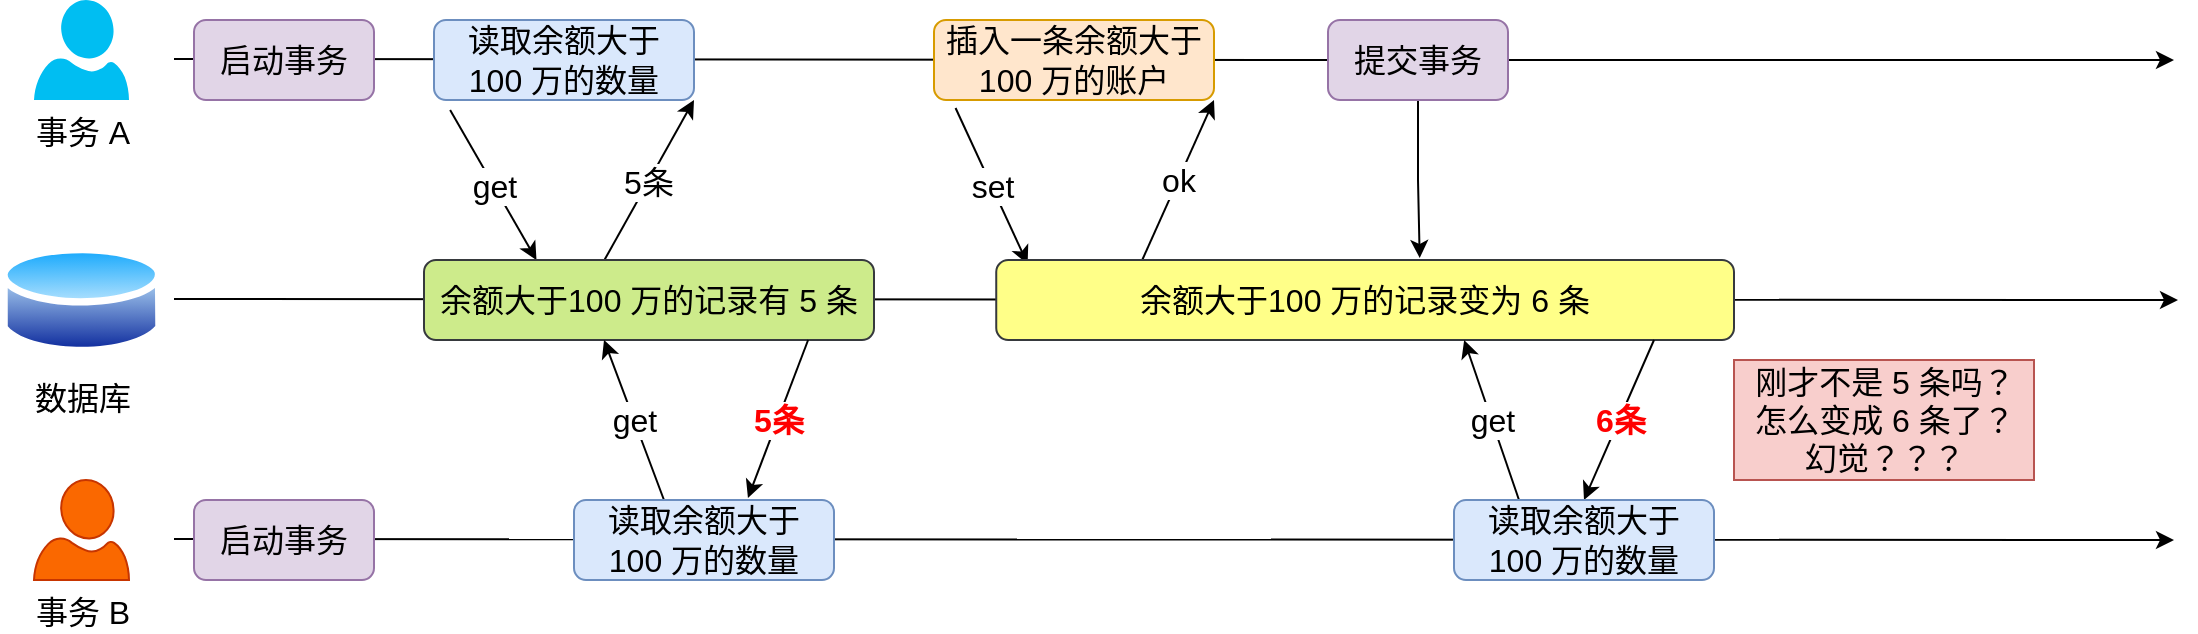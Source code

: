 <mxfile version="14.9.5" type="github">
  <diagram id="_Q8vUImt9AqYhbclpXKm" name="第 1 页">
    <mxGraphModel dx="946" dy="501" grid="1" gridSize="10" guides="1" tooltips="1" connect="1" arrows="1" fold="1" page="1" pageScale="1" pageWidth="827" pageHeight="1169" math="0" shadow="0">
      <root>
        <mxCell id="0" />
        <mxCell id="1" parent="0" />
        <mxCell id="ggEfAoLuNYqDN9WnBn1s-2" value="" style="endArrow=none;html=1;fontSize=16;" edge="1" parent="1" target="ggEfAoLuNYqDN9WnBn1s-1">
          <mxGeometry width="50" height="50" relative="1" as="geometry">
            <mxPoint x="160" y="199.5" as="sourcePoint" />
            <mxPoint x="1160" y="200" as="targetPoint" />
          </mxGeometry>
        </mxCell>
        <mxCell id="Gqb1zVQJN7Qz75vq-emw-1" value="" style="endArrow=classic;html=1;fontSize=16;startArrow=none;" parent="1" edge="1" source="ggEfAoLuNYqDN9WnBn1s-1">
          <mxGeometry width="50" height="50" relative="1" as="geometry">
            <mxPoint x="160" y="199.5" as="sourcePoint" />
            <mxPoint x="1160" y="200" as="targetPoint" />
          </mxGeometry>
        </mxCell>
        <mxCell id="Gqb1zVQJN7Qz75vq-emw-2" value="" style="endArrow=classic;html=1;fontSize=16;" parent="1" edge="1">
          <mxGeometry width="50" height="50" relative="1" as="geometry">
            <mxPoint x="160" y="319.5" as="sourcePoint" />
            <mxPoint x="1162" y="320" as="targetPoint" />
          </mxGeometry>
        </mxCell>
        <mxCell id="Gqb1zVQJN7Qz75vq-emw-3" value="" style="endArrow=classic;html=1;fontSize=16;" parent="1" edge="1">
          <mxGeometry width="50" height="50" relative="1" as="geometry">
            <mxPoint x="160" y="439.5" as="sourcePoint" />
            <mxPoint x="1160" y="440" as="targetPoint" />
          </mxGeometry>
        </mxCell>
        <mxCell id="Gqb1zVQJN7Qz75vq-emw-4" value="事务 A" style="verticalLabelPosition=bottom;html=1;verticalAlign=top;align=center;strokeColor=none;fillColor=#00BEF2;shape=mxgraph.azure.user;fontSize=16;" parent="1" vertex="1">
          <mxGeometry x="90" y="170" width="47.5" height="50" as="geometry" />
        </mxCell>
        <mxCell id="Gqb1zVQJN7Qz75vq-emw-5" value="数据库" style="aspect=fixed;perimeter=ellipsePerimeter;html=1;align=center;shadow=0;dashed=0;spacingTop=3;image;image=img/lib/active_directory/database.svg;fontSize=16;" parent="1" vertex="1">
          <mxGeometry x="73.21" y="290" width="81.08" height="60" as="geometry" />
        </mxCell>
        <mxCell id="Gqb1zVQJN7Qz75vq-emw-6" value="事务 B" style="verticalLabelPosition=bottom;html=1;verticalAlign=top;align=center;strokeColor=#C73500;fillColor=#fa6800;shape=mxgraph.azure.user;fontColor=#000000;fontSize=16;" parent="1" vertex="1">
          <mxGeometry x="90" y="410" width="47.5" height="50" as="geometry" />
        </mxCell>
        <mxCell id="Gqb1zVQJN7Qz75vq-emw-7" value="启动事务" style="rounded=1;whiteSpace=wrap;html=1;fontSize=16;fillColor=#e1d5e7;strokeColor=#9673a6;" parent="1" vertex="1">
          <mxGeometry x="170" y="180" width="90" height="40" as="geometry" />
        </mxCell>
        <mxCell id="Gqb1zVQJN7Qz75vq-emw-8" value="get" style="rounded=0;orthogonalLoop=1;jettySize=auto;html=1;entryX=0.25;entryY=0;entryDx=0;entryDy=0;fontSize=16;exitX=0.062;exitY=1.125;exitDx=0;exitDy=0;exitPerimeter=0;" parent="1" source="Gqb1zVQJN7Qz75vq-emw-9" target="Gqb1zVQJN7Qz75vq-emw-11" edge="1">
          <mxGeometry relative="1" as="geometry" />
        </mxCell>
        <mxCell id="Gqb1zVQJN7Qz75vq-emw-9" value="读取余额大于 &lt;br&gt;100 万的数量" style="rounded=1;whiteSpace=wrap;html=1;fontSize=16;fillColor=#dae8fc;strokeColor=#6c8ebf;" parent="1" vertex="1">
          <mxGeometry x="290" y="180" width="130" height="40" as="geometry" />
        </mxCell>
        <mxCell id="Gqb1zVQJN7Qz75vq-emw-10" value="5条" style="edgeStyle=none;rounded=0;orthogonalLoop=1;jettySize=auto;html=1;entryX=1;entryY=1;entryDx=0;entryDy=0;fontSize=16;exitX=0.396;exitY=0.05;exitDx=0;exitDy=0;exitPerimeter=0;" parent="1" source="Gqb1zVQJN7Qz75vq-emw-11" target="Gqb1zVQJN7Qz75vq-emw-9" edge="1">
          <mxGeometry relative="1" as="geometry" />
        </mxCell>
        <mxCell id="Gqb1zVQJN7Qz75vq-emw-11" value="余额大于100 万的记录有 5 条" style="rounded=1;whiteSpace=wrap;html=1;fontSize=16;fillColor=#cdeb8b;strokeColor=#36393d;" parent="1" vertex="1">
          <mxGeometry x="285" y="300" width="225" height="40" as="geometry" />
        </mxCell>
        <mxCell id="Gqb1zVQJN7Qz75vq-emw-12" value="set" style="edgeStyle=none;rounded=0;orthogonalLoop=1;jettySize=auto;html=1;entryX=0.176;entryY=0.05;entryDx=0;entryDy=0;fontSize=16;exitX=0.077;exitY=1.1;exitDx=0;exitDy=0;exitPerimeter=0;entryPerimeter=0;" parent="1" source="Gqb1zVQJN7Qz75vq-emw-13" edge="1">
          <mxGeometry relative="1" as="geometry">
            <mxPoint x="586.817" y="302" as="targetPoint" />
          </mxGeometry>
        </mxCell>
        <mxCell id="Gqb1zVQJN7Qz75vq-emw-13" value="插入一条余额大于 100 万的账户" style="rounded=1;whiteSpace=wrap;html=1;fontSize=16;fillColor=#ffe6cc;strokeColor=#d79b00;" parent="1" vertex="1">
          <mxGeometry x="540" y="180" width="140" height="40" as="geometry" />
        </mxCell>
        <mxCell id="Gqb1zVQJN7Qz75vq-emw-14" value="ok" style="edgeStyle=none;rounded=0;orthogonalLoop=1;jettySize=auto;html=1;entryX=1;entryY=1;entryDx=0;entryDy=0;fontSize=16;exitX=0.41;exitY=0.025;exitDx=0;exitDy=0;exitPerimeter=0;" parent="1" target="Gqb1zVQJN7Qz75vq-emw-13" edge="1">
          <mxGeometry relative="1" as="geometry">
            <mxPoint x="643.665" y="301" as="sourcePoint" />
          </mxGeometry>
        </mxCell>
        <mxCell id="Gqb1zVQJN7Qz75vq-emw-16" value="余额大于100 万的记录变为 6 条" style="rounded=1;whiteSpace=wrap;html=1;fontSize=16;fillColor=#ffff88;strokeColor=#36393d;" parent="1" vertex="1">
          <mxGeometry x="571.12" y="300" width="368.88" height="40" as="geometry" />
        </mxCell>
        <mxCell id="Gqb1zVQJN7Qz75vq-emw-17" value="启动事务" style="rounded=1;whiteSpace=wrap;html=1;fontSize=16;fillColor=#e1d5e7;strokeColor=#9673a6;" parent="1" vertex="1">
          <mxGeometry x="170" y="420" width="90" height="40" as="geometry" />
        </mxCell>
        <mxCell id="Gqb1zVQJN7Qz75vq-emw-23" value="5条" style="edgeStyle=none;rounded=0;orthogonalLoop=1;jettySize=auto;html=1;entryX=0.669;entryY=-0.025;entryDx=0;entryDy=0;fontSize=16;entryPerimeter=0;fontColor=#FF0000;fontStyle=1" parent="1" target="Gqb1zVQJN7Qz75vq-emw-25" edge="1">
          <mxGeometry relative="1" as="geometry">
            <mxPoint x="477.06" y="340" as="sourcePoint" />
            <mxPoint x="460" y="420" as="targetPoint" />
          </mxGeometry>
        </mxCell>
        <mxCell id="Gqb1zVQJN7Qz75vq-emw-24" value="get" style="edgeStyle=none;rounded=0;orthogonalLoop=1;jettySize=auto;html=1;entryX=0.5;entryY=1;entryDx=0;entryDy=0;fontSize=16;exitX=0.346;exitY=0;exitDx=0;exitDy=0;exitPerimeter=0;" parent="1" source="Gqb1zVQJN7Qz75vq-emw-25" edge="1">
          <mxGeometry relative="1" as="geometry">
            <mxPoint x="375" y="340" as="targetPoint" />
          </mxGeometry>
        </mxCell>
        <mxCell id="Gqb1zVQJN7Qz75vq-emw-25" value="读取余额大于&lt;br&gt;100 万的数量" style="rounded=1;whiteSpace=wrap;html=1;fontSize=16;fillColor=#dae8fc;strokeColor=#6c8ebf;" parent="1" vertex="1">
          <mxGeometry x="360" y="420" width="130" height="40" as="geometry" />
        </mxCell>
        <mxCell id="Gqb1zVQJN7Qz75vq-emw-26" value="6条" style="edgeStyle=none;rounded=0;orthogonalLoop=1;jettySize=auto;html=1;entryX=0.5;entryY=0;entryDx=0;entryDy=0;fontSize=16;fontColor=#FF0000;fontStyle=1" parent="1" target="Gqb1zVQJN7Qz75vq-emw-28" edge="1">
          <mxGeometry relative="1" as="geometry">
            <mxPoint x="900" y="340" as="sourcePoint" />
            <mxPoint x="882.94" y="420" as="targetPoint" />
          </mxGeometry>
        </mxCell>
        <mxCell id="Gqb1zVQJN7Qz75vq-emw-27" value="get" style="edgeStyle=none;rounded=0;orthogonalLoop=1;jettySize=auto;html=1;entryX=0.556;entryY=1;entryDx=0;entryDy=0;fontSize=16;entryPerimeter=0;exitX=0.25;exitY=0;exitDx=0;exitDy=0;" parent="1" source="Gqb1zVQJN7Qz75vq-emw-28" edge="1">
          <mxGeometry relative="1" as="geometry">
            <mxPoint x="805.075" y="340" as="targetPoint" />
            <mxPoint x="860" y="420" as="sourcePoint" />
          </mxGeometry>
        </mxCell>
        <mxCell id="Gqb1zVQJN7Qz75vq-emw-28" value="读取余额大于&lt;br&gt;100 万的数量" style="rounded=1;whiteSpace=wrap;html=1;fontSize=16;fillColor=#dae8fc;strokeColor=#6c8ebf;" parent="1" vertex="1">
          <mxGeometry x="800" y="420" width="130" height="40" as="geometry" />
        </mxCell>
        <mxCell id="Gqb1zVQJN7Qz75vq-emw-36" value="刚才不是 5 条吗？&lt;br&gt;怎么变成 6 条了？&lt;br&gt;幻觉？？？" style="text;html=1;align=center;verticalAlign=middle;resizable=0;points=[];autosize=1;strokeColor=#b85450;fontSize=16;fillColor=#f8cecc;" parent="1" vertex="1">
          <mxGeometry x="940" y="350" width="150" height="60" as="geometry" />
        </mxCell>
        <mxCell id="ggEfAoLuNYqDN9WnBn1s-5" style="edgeStyle=orthogonalEdgeStyle;rounded=0;orthogonalLoop=1;jettySize=auto;html=1;entryX=0.574;entryY=-0.025;entryDx=0;entryDy=0;entryPerimeter=0;" edge="1" parent="1" source="ggEfAoLuNYqDN9WnBn1s-1" target="Gqb1zVQJN7Qz75vq-emw-16">
          <mxGeometry relative="1" as="geometry" />
        </mxCell>
        <mxCell id="ggEfAoLuNYqDN9WnBn1s-1" value="提交事务" style="rounded=1;whiteSpace=wrap;html=1;fontSize=16;fillColor=#e1d5e7;strokeColor=#9673a6;" vertex="1" parent="1">
          <mxGeometry x="737" y="180" width="90" height="40" as="geometry" />
        </mxCell>
      </root>
    </mxGraphModel>
  </diagram>
</mxfile>
